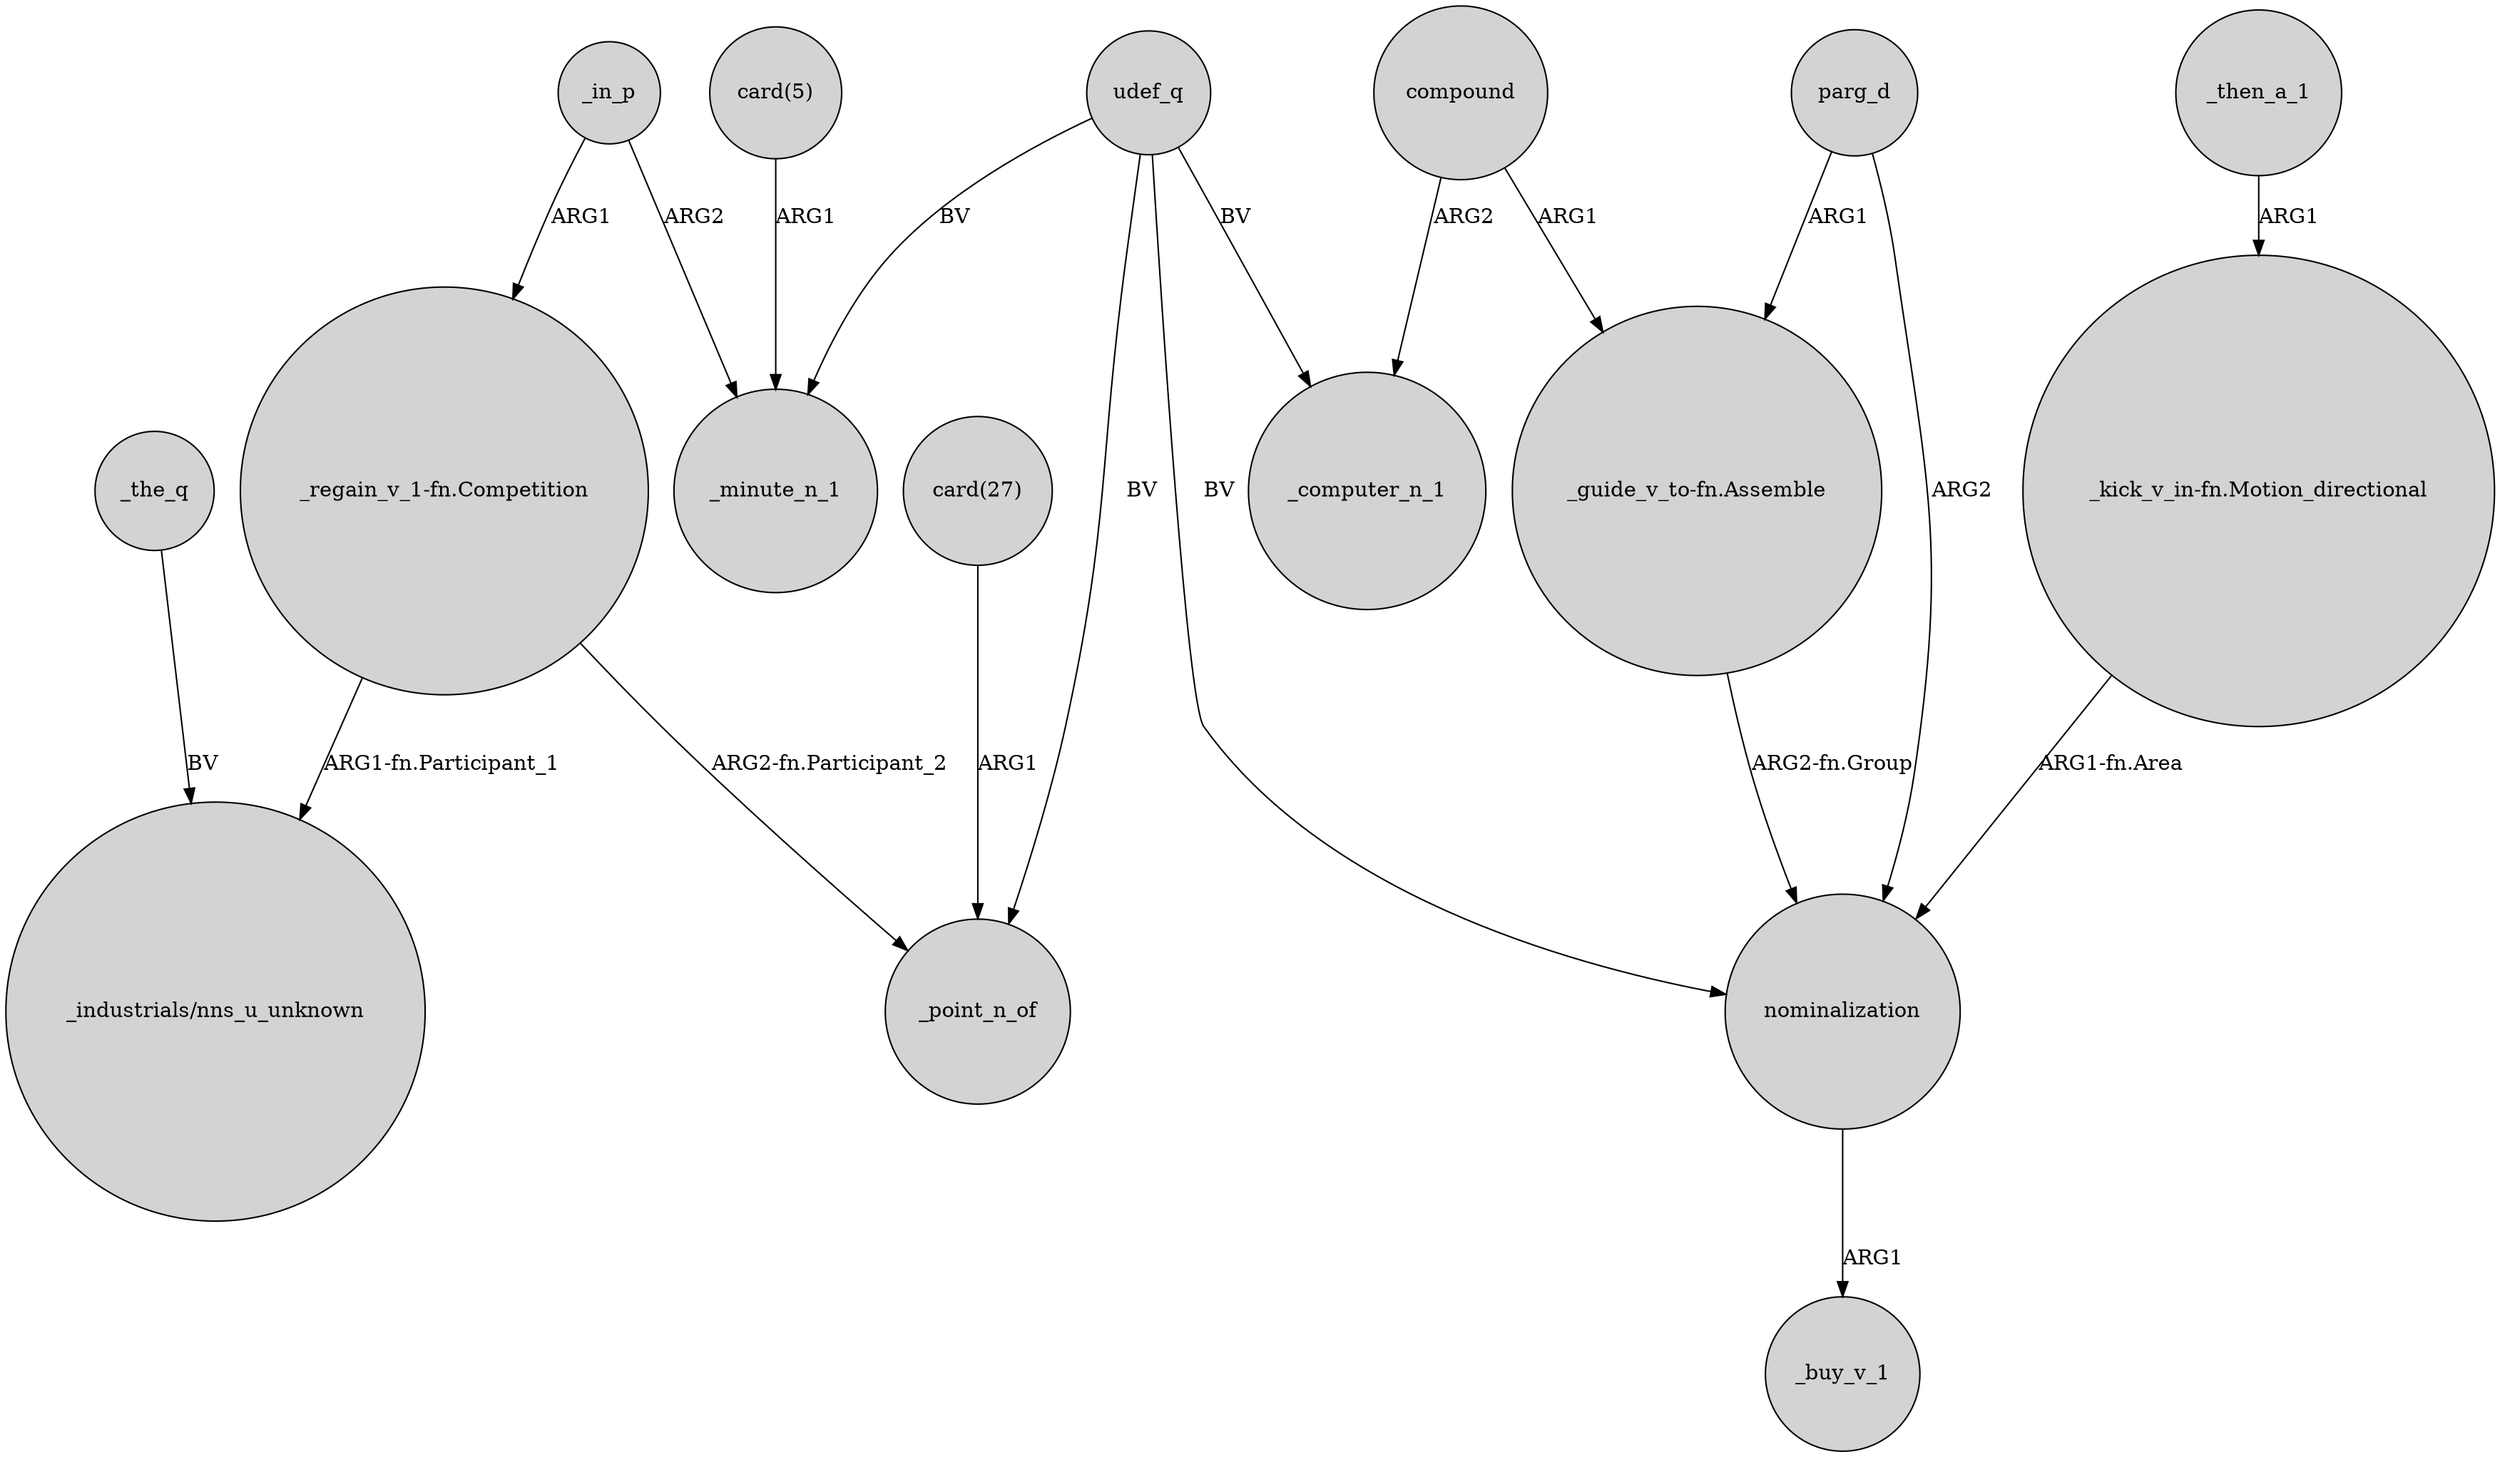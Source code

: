 digraph {
	node [shape=circle style=filled]
	nominalization -> _buy_v_1 [label=ARG1]
	udef_q -> _minute_n_1 [label=BV]
	_in_p -> _minute_n_1 [label=ARG2]
	_then_a_1 -> "_kick_v_in-fn.Motion_directional" [label=ARG1]
	udef_q -> nominalization [label=BV]
	compound -> _computer_n_1 [label=ARG2]
	"_regain_v_1-fn.Competition" -> _point_n_of [label="ARG2-fn.Participant_2"]
	_the_q -> "_industrials/nns_u_unknown" [label=BV]
	"_guide_v_to-fn.Assemble" -> nominalization [label="ARG2-fn.Group"]
	udef_q -> _computer_n_1 [label=BV]
	_in_p -> "_regain_v_1-fn.Competition" [label=ARG1]
	"card(27)" -> _point_n_of [label=ARG1]
	"_regain_v_1-fn.Competition" -> "_industrials/nns_u_unknown" [label="ARG1-fn.Participant_1"]
	parg_d -> "_guide_v_to-fn.Assemble" [label=ARG1]
	"_kick_v_in-fn.Motion_directional" -> nominalization [label="ARG1-fn.Area"]
	compound -> "_guide_v_to-fn.Assemble" [label=ARG1]
	udef_q -> _point_n_of [label=BV]
	"card(5)" -> _minute_n_1 [label=ARG1]
	parg_d -> nominalization [label=ARG2]
}
